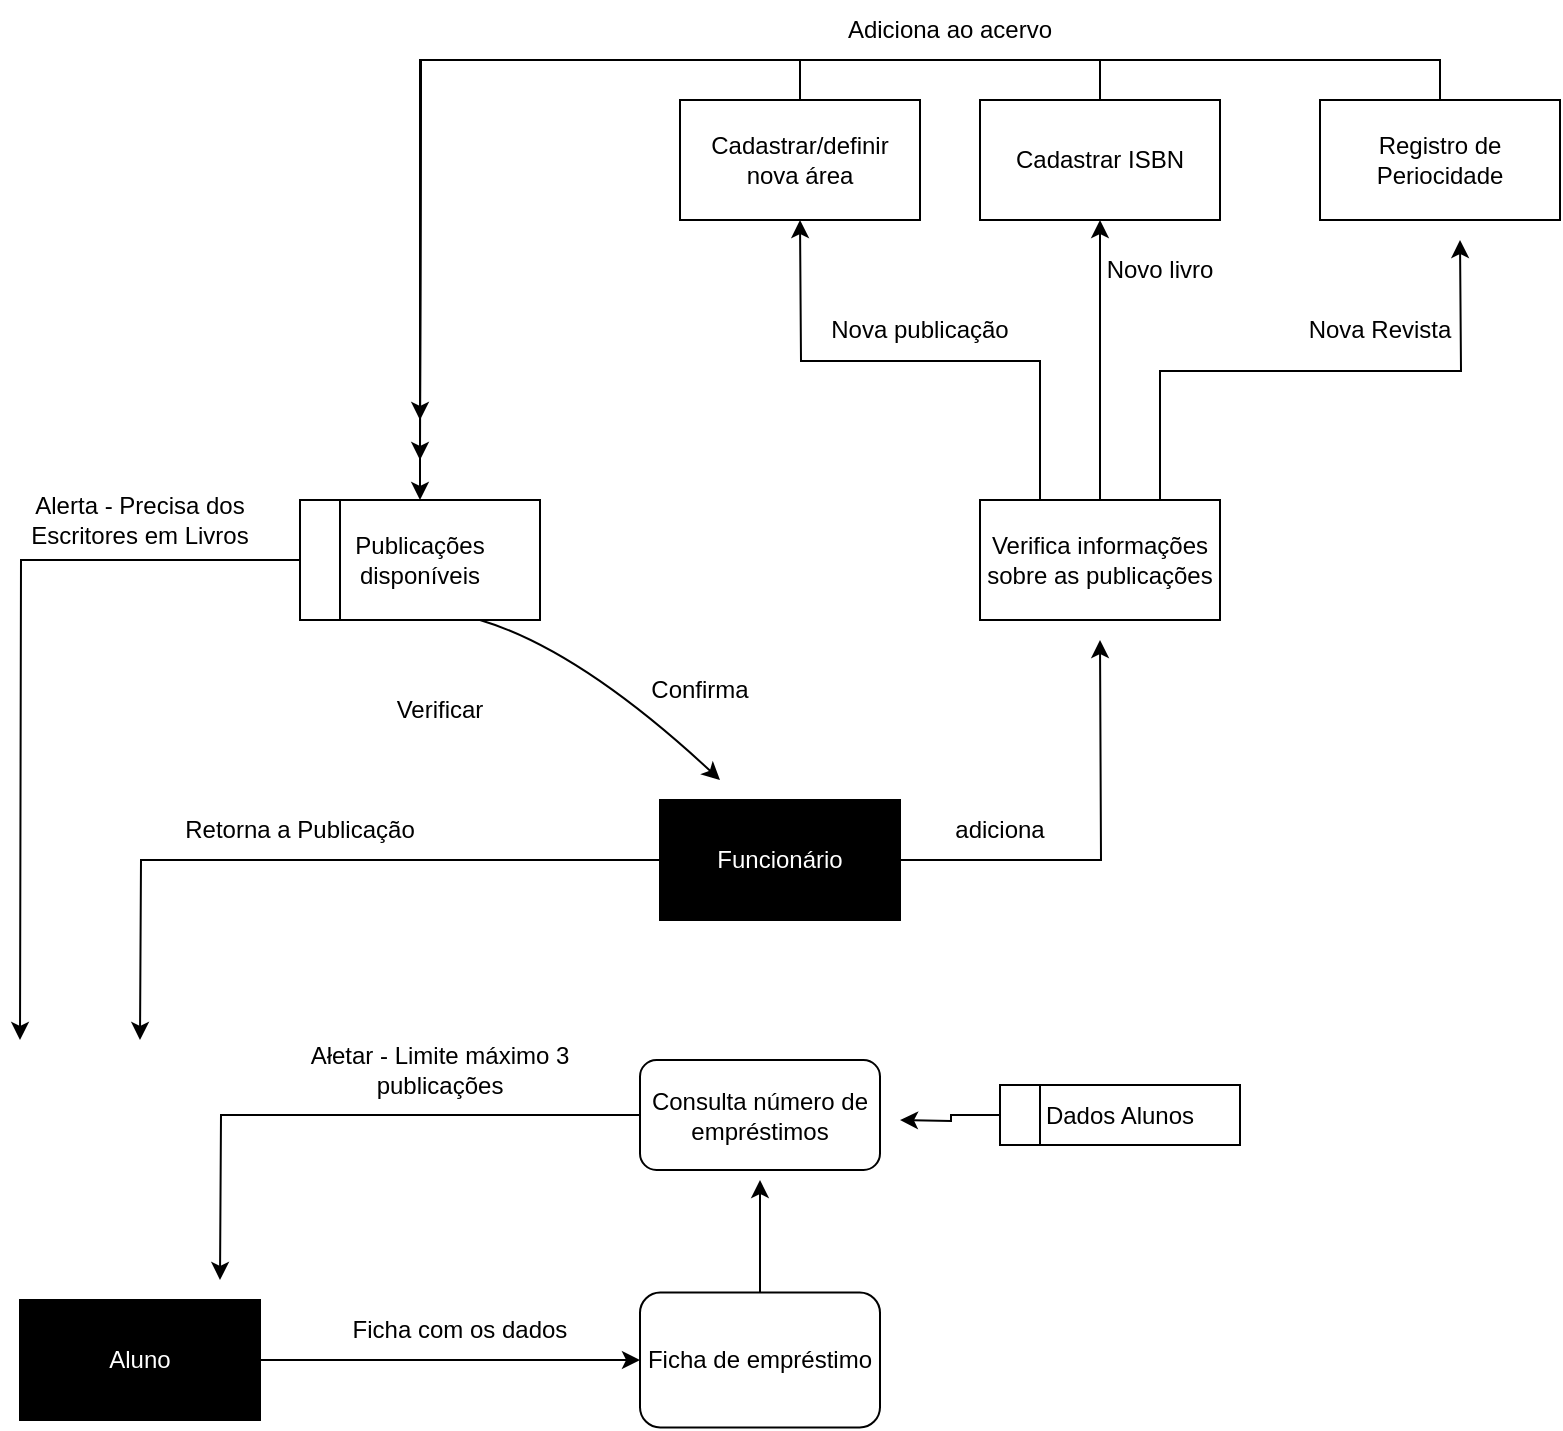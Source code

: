 <mxfile version="15.8.9" type="github">
  <diagram name="Page-1" id="58cdce13-f638-feb5-8d6f-7d28b1aa9fa0">
    <mxGraphModel dx="960" dy="544" grid="1" gridSize="10" guides="1" tooltips="1" connect="1" arrows="1" fold="1" page="1" pageScale="1" pageWidth="1100" pageHeight="850" background="none" math="0" shadow="0">
      <root>
        <mxCell id="0" />
        <mxCell id="1" parent="0" />
        <mxCell id="rM-iOIiQBEEEB7KfZRmV-2" style="edgeStyle=orthogonalEdgeStyle;rounded=0;orthogonalLoop=1;jettySize=auto;html=1;entryX=0;entryY=0.5;entryDx=0;entryDy=0;" parent="1" source="rM-iOIiQBEEEB7KfZRmV-1" target="rM-iOIiQBEEEB7KfZRmV-3" edge="1">
          <mxGeometry relative="1" as="geometry">
            <mxPoint x="360" y="1040" as="targetPoint" />
          </mxGeometry>
        </mxCell>
        <mxCell id="rM-iOIiQBEEEB7KfZRmV-1" value="Aluno" style="rounded=0;whiteSpace=wrap;html=1;fillColor=#000000;fontColor=#FFFFFF;" parent="1" vertex="1">
          <mxGeometry x="130" y="1270" width="120" height="60" as="geometry" />
        </mxCell>
        <mxCell id="CKHfIe7AYD2gNtDWIOFH-4" style="edgeStyle=orthogonalEdgeStyle;rounded=0;orthogonalLoop=1;jettySize=auto;html=1;" edge="1" parent="1" source="rM-iOIiQBEEEB7KfZRmV-3">
          <mxGeometry relative="1" as="geometry">
            <mxPoint x="500" y="1210.0" as="targetPoint" />
          </mxGeometry>
        </mxCell>
        <mxCell id="rM-iOIiQBEEEB7KfZRmV-3" value="Ficha de empréstimo" style="rounded=1;whiteSpace=wrap;html=1;" parent="1" vertex="1">
          <mxGeometry x="440" y="1266.25" width="120" height="67.5" as="geometry" />
        </mxCell>
        <mxCell id="rM-iOIiQBEEEB7KfZRmV-5" value="Ficha com os dados" style="text;html=1;strokeColor=none;fillColor=none;align=center;verticalAlign=middle;whiteSpace=wrap;rounded=0;" parent="1" vertex="1">
          <mxGeometry x="280" y="1275" width="140" height="20" as="geometry" />
        </mxCell>
        <mxCell id="rM-iOIiQBEEEB7KfZRmV-15" style="edgeStyle=orthogonalEdgeStyle;rounded=0;orthogonalLoop=1;jettySize=auto;html=1;exitX=0;exitY=0.5;exitDx=0;exitDy=0;fontColor=#000000;" parent="1" source="rM-iOIiQBEEEB7KfZRmV-7" edge="1">
          <mxGeometry relative="1" as="geometry">
            <mxPoint x="130" y="1140" as="targetPoint" />
          </mxGeometry>
        </mxCell>
        <mxCell id="rM-iOIiQBEEEB7KfZRmV-7" value="Publicações disponíveis" style="rounded=0;whiteSpace=wrap;html=1;fontColor=#000000;fillColor=#FFFFFF;" parent="1" vertex="1">
          <mxGeometry x="270" y="870" width="120" height="60" as="geometry" />
        </mxCell>
        <mxCell id="RJDZCqAeNgO9E9qy_P9N-1" style="edgeStyle=orthogonalEdgeStyle;rounded=0;orthogonalLoop=1;jettySize=auto;html=1;" parent="1" source="rM-iOIiQBEEEB7KfZRmV-8" edge="1">
          <mxGeometry relative="1" as="geometry">
            <mxPoint x="670" y="940" as="targetPoint" />
          </mxGeometry>
        </mxCell>
        <mxCell id="RJDZCqAeNgO9E9qy_P9N-6" style="edgeStyle=orthogonalEdgeStyle;rounded=0;orthogonalLoop=1;jettySize=auto;html=1;" parent="1" source="rM-iOIiQBEEEB7KfZRmV-8" edge="1">
          <mxGeometry relative="1" as="geometry">
            <mxPoint x="190" y="1140" as="targetPoint" />
          </mxGeometry>
        </mxCell>
        <mxCell id="rM-iOIiQBEEEB7KfZRmV-8" value="Funcionário" style="rounded=0;whiteSpace=wrap;html=1;fillColor=#000000;fontColor=#FFFFFF;" parent="1" vertex="1">
          <mxGeometry x="450" y="1020" width="120" height="60" as="geometry" />
        </mxCell>
        <mxCell id="rM-iOIiQBEEEB7KfZRmV-11" value="Ałetar - Limite máximo 3 publicações" style="text;html=1;strokeColor=none;fillColor=none;align=center;verticalAlign=middle;whiteSpace=wrap;rounded=0;" parent="1" vertex="1">
          <mxGeometry x="270" y="1140" width="140" height="30" as="geometry" />
        </mxCell>
        <mxCell id="rM-iOIiQBEEEB7KfZRmV-16" value="Alerta - Precisa dos Escritores em Livros" style="text;html=1;strokeColor=none;fillColor=none;align=center;verticalAlign=middle;whiteSpace=wrap;rounded=0;" parent="1" vertex="1">
          <mxGeometry x="120" y="870" width="140" height="20" as="geometry" />
        </mxCell>
        <mxCell id="rM-iOIiQBEEEB7KfZRmV-19" value="Verificar" style="text;html=1;strokeColor=none;fillColor=none;align=center;verticalAlign=middle;whiteSpace=wrap;rounded=0;fontColor=#000000;" parent="1" vertex="1">
          <mxGeometry x="310" y="960" width="60" height="30" as="geometry" />
        </mxCell>
        <mxCell id="rM-iOIiQBEEEB7KfZRmV-22" value="" style="curved=1;endArrow=classic;html=1;rounded=0;fontColor=#000000;exitX=0.75;exitY=1;exitDx=0;exitDy=0;" parent="1" source="rM-iOIiQBEEEB7KfZRmV-7" edge="1">
          <mxGeometry width="50" height="50" relative="1" as="geometry">
            <mxPoint x="360" y="945" as="sourcePoint" />
            <mxPoint x="480" y="1010" as="targetPoint" />
            <Array as="points">
              <mxPoint x="410" y="945" />
            </Array>
          </mxGeometry>
        </mxCell>
        <mxCell id="rM-iOIiQBEEEB7KfZRmV-26" value="Confirma" style="text;html=1;strokeColor=none;fillColor=none;align=center;verticalAlign=middle;whiteSpace=wrap;rounded=0;fontColor=#000000;" parent="1" vertex="1">
          <mxGeometry x="440" y="950" width="60" height="30" as="geometry" />
        </mxCell>
        <mxCell id="rM-iOIiQBEEEB7KfZRmV-27" value="Retorna a Publicação" style="text;html=1;strokeColor=none;fillColor=none;align=center;verticalAlign=middle;whiteSpace=wrap;rounded=0;fontColor=#000000;" parent="1" vertex="1">
          <mxGeometry x="200" y="1020" width="140" height="30" as="geometry" />
        </mxCell>
        <mxCell id="RJDZCqAeNgO9E9qy_P9N-8" style="edgeStyle=orthogonalEdgeStyle;rounded=0;orthogonalLoop=1;jettySize=auto;html=1;exitX=0.25;exitY=0;exitDx=0;exitDy=0;" parent="1" source="RJDZCqAeNgO9E9qy_P9N-2" edge="1">
          <mxGeometry relative="1" as="geometry">
            <mxPoint x="520" y="730" as="targetPoint" />
          </mxGeometry>
        </mxCell>
        <mxCell id="RJDZCqAeNgO9E9qy_P9N-10" style="edgeStyle=orthogonalEdgeStyle;rounded=0;orthogonalLoop=1;jettySize=auto;html=1;exitX=0.5;exitY=0;exitDx=0;exitDy=0;" parent="1" source="RJDZCqAeNgO9E9qy_P9N-2" edge="1">
          <mxGeometry relative="1" as="geometry">
            <mxPoint x="670" y="730" as="targetPoint" />
          </mxGeometry>
        </mxCell>
        <mxCell id="RJDZCqAeNgO9E9qy_P9N-12" style="edgeStyle=orthogonalEdgeStyle;rounded=0;orthogonalLoop=1;jettySize=auto;html=1;exitX=0.75;exitY=0;exitDx=0;exitDy=0;" parent="1" source="RJDZCqAeNgO9E9qy_P9N-2" edge="1">
          <mxGeometry relative="1" as="geometry">
            <mxPoint x="850" y="740" as="targetPoint" />
          </mxGeometry>
        </mxCell>
        <mxCell id="RJDZCqAeNgO9E9qy_P9N-2" value="Verifica informações sobre as publicações" style="rounded=0;whiteSpace=wrap;html=1;fontColor=#000000;fillColor=#FFFFFF;" parent="1" vertex="1">
          <mxGeometry x="610" y="870" width="120" height="60" as="geometry" />
        </mxCell>
        <mxCell id="RJDZCqAeNgO9E9qy_P9N-5" value="adiciona" style="text;html=1;strokeColor=none;fillColor=none;align=center;verticalAlign=middle;whiteSpace=wrap;rounded=0;" parent="1" vertex="1">
          <mxGeometry x="590" y="1020" width="60" height="30" as="geometry" />
        </mxCell>
        <mxCell id="RJDZCqAeNgO9E9qy_P9N-19" style="edgeStyle=orthogonalEdgeStyle;rounded=0;orthogonalLoop=1;jettySize=auto;html=1;exitX=0.5;exitY=0;exitDx=0;exitDy=0;entryX=0.5;entryY=0;entryDx=0;entryDy=0;" parent="1" source="RJDZCqAeNgO9E9qy_P9N-7" target="rM-iOIiQBEEEB7KfZRmV-7" edge="1">
          <mxGeometry relative="1" as="geometry">
            <mxPoint x="330" y="630" as="targetPoint" />
          </mxGeometry>
        </mxCell>
        <mxCell id="RJDZCqAeNgO9E9qy_P9N-7" value="Cadastrar/definir nova área" style="rounded=0;whiteSpace=wrap;html=1;fontColor=#000000;fillColor=#FFFFFF;" parent="1" vertex="1">
          <mxGeometry x="460" y="670" width="120" height="60" as="geometry" />
        </mxCell>
        <mxCell id="RJDZCqAeNgO9E9qy_P9N-9" value="Nova publicação" style="text;html=1;strokeColor=none;fillColor=none;align=center;verticalAlign=middle;whiteSpace=wrap;rounded=0;" parent="1" vertex="1">
          <mxGeometry x="520" y="770" width="120" height="30" as="geometry" />
        </mxCell>
        <mxCell id="RJDZCqAeNgO9E9qy_P9N-11" value="Novo livro" style="text;html=1;strokeColor=none;fillColor=none;align=center;verticalAlign=middle;whiteSpace=wrap;rounded=0;" parent="1" vertex="1">
          <mxGeometry x="640" y="740" width="120" height="30" as="geometry" />
        </mxCell>
        <mxCell id="RJDZCqAeNgO9E9qy_P9N-13" value="Nova Revista" style="text;html=1;strokeColor=none;fillColor=none;align=center;verticalAlign=middle;whiteSpace=wrap;rounded=0;" parent="1" vertex="1">
          <mxGeometry x="760" y="770" width="100" height="30" as="geometry" />
        </mxCell>
        <mxCell id="RJDZCqAeNgO9E9qy_P9N-17" style="edgeStyle=orthogonalEdgeStyle;rounded=0;orthogonalLoop=1;jettySize=auto;html=1;exitX=0.5;exitY=0;exitDx=0;exitDy=0;" parent="1" source="RJDZCqAeNgO9E9qy_P9N-14" edge="1">
          <mxGeometry relative="1" as="geometry">
            <mxPoint x="330" y="850" as="targetPoint" />
          </mxGeometry>
        </mxCell>
        <mxCell id="RJDZCqAeNgO9E9qy_P9N-14" value="Cadastrar ISBN" style="rounded=0;whiteSpace=wrap;html=1;fontColor=#000000;fillColor=#FFFFFF;" parent="1" vertex="1">
          <mxGeometry x="610" y="670" width="120" height="60" as="geometry" />
        </mxCell>
        <mxCell id="RJDZCqAeNgO9E9qy_P9N-18" style="edgeStyle=orthogonalEdgeStyle;rounded=0;orthogonalLoop=1;jettySize=auto;html=1;exitX=0.5;exitY=0;exitDx=0;exitDy=0;" parent="1" source="RJDZCqAeNgO9E9qy_P9N-15" edge="1">
          <mxGeometry relative="1" as="geometry">
            <mxPoint x="330" y="830" as="targetPoint" />
          </mxGeometry>
        </mxCell>
        <mxCell id="RJDZCqAeNgO9E9qy_P9N-15" value="Registro de Periocidade" style="rounded=0;whiteSpace=wrap;html=1;fontColor=#000000;fillColor=#FFFFFF;" parent="1" vertex="1">
          <mxGeometry x="780" y="670" width="120" height="60" as="geometry" />
        </mxCell>
        <mxCell id="RJDZCqAeNgO9E9qy_P9N-20" value="Adiciona ao acervo" style="text;html=1;strokeColor=none;fillColor=none;align=center;verticalAlign=middle;whiteSpace=wrap;rounded=0;" parent="1" vertex="1">
          <mxGeometry x="510" y="620" width="170" height="30" as="geometry" />
        </mxCell>
        <mxCell id="CKHfIe7AYD2gNtDWIOFH-2" value="" style="endArrow=none;html=1;rounded=0;" edge="1" parent="1">
          <mxGeometry width="50" height="50" relative="1" as="geometry">
            <mxPoint x="290" y="930" as="sourcePoint" />
            <mxPoint x="290" y="870" as="targetPoint" />
          </mxGeometry>
        </mxCell>
        <mxCell id="CKHfIe7AYD2gNtDWIOFH-5" style="edgeStyle=orthogonalEdgeStyle;rounded=0;orthogonalLoop=1;jettySize=auto;html=1;" edge="1" parent="1" source="CKHfIe7AYD2gNtDWIOFH-3">
          <mxGeometry relative="1" as="geometry">
            <mxPoint x="230" y="1260" as="targetPoint" />
          </mxGeometry>
        </mxCell>
        <mxCell id="CKHfIe7AYD2gNtDWIOFH-3" value="Consulta número de empréstimos" style="rounded=1;whiteSpace=wrap;html=1;" vertex="1" parent="1">
          <mxGeometry x="440" y="1150" width="120" height="55" as="geometry" />
        </mxCell>
        <mxCell id="CKHfIe7AYD2gNtDWIOFH-9" style="edgeStyle=orthogonalEdgeStyle;rounded=0;orthogonalLoop=1;jettySize=auto;html=1;" edge="1" parent="1" source="CKHfIe7AYD2gNtDWIOFH-7">
          <mxGeometry relative="1" as="geometry">
            <mxPoint x="570" y="1180.0" as="targetPoint" />
          </mxGeometry>
        </mxCell>
        <mxCell id="CKHfIe7AYD2gNtDWIOFH-7" value="Dados Alunos" style="rounded=0;whiteSpace=wrap;html=1;fontColor=#000000;fillColor=#FFFFFF;" vertex="1" parent="1">
          <mxGeometry x="620" y="1162.5" width="120" height="30" as="geometry" />
        </mxCell>
        <mxCell id="CKHfIe7AYD2gNtDWIOFH-8" value="" style="endArrow=none;html=1;rounded=0;" edge="1" parent="1">
          <mxGeometry width="50" height="50" relative="1" as="geometry">
            <mxPoint x="640" y="1192.5" as="sourcePoint" />
            <mxPoint x="640" y="1162.5" as="targetPoint" />
          </mxGeometry>
        </mxCell>
      </root>
    </mxGraphModel>
  </diagram>
</mxfile>
